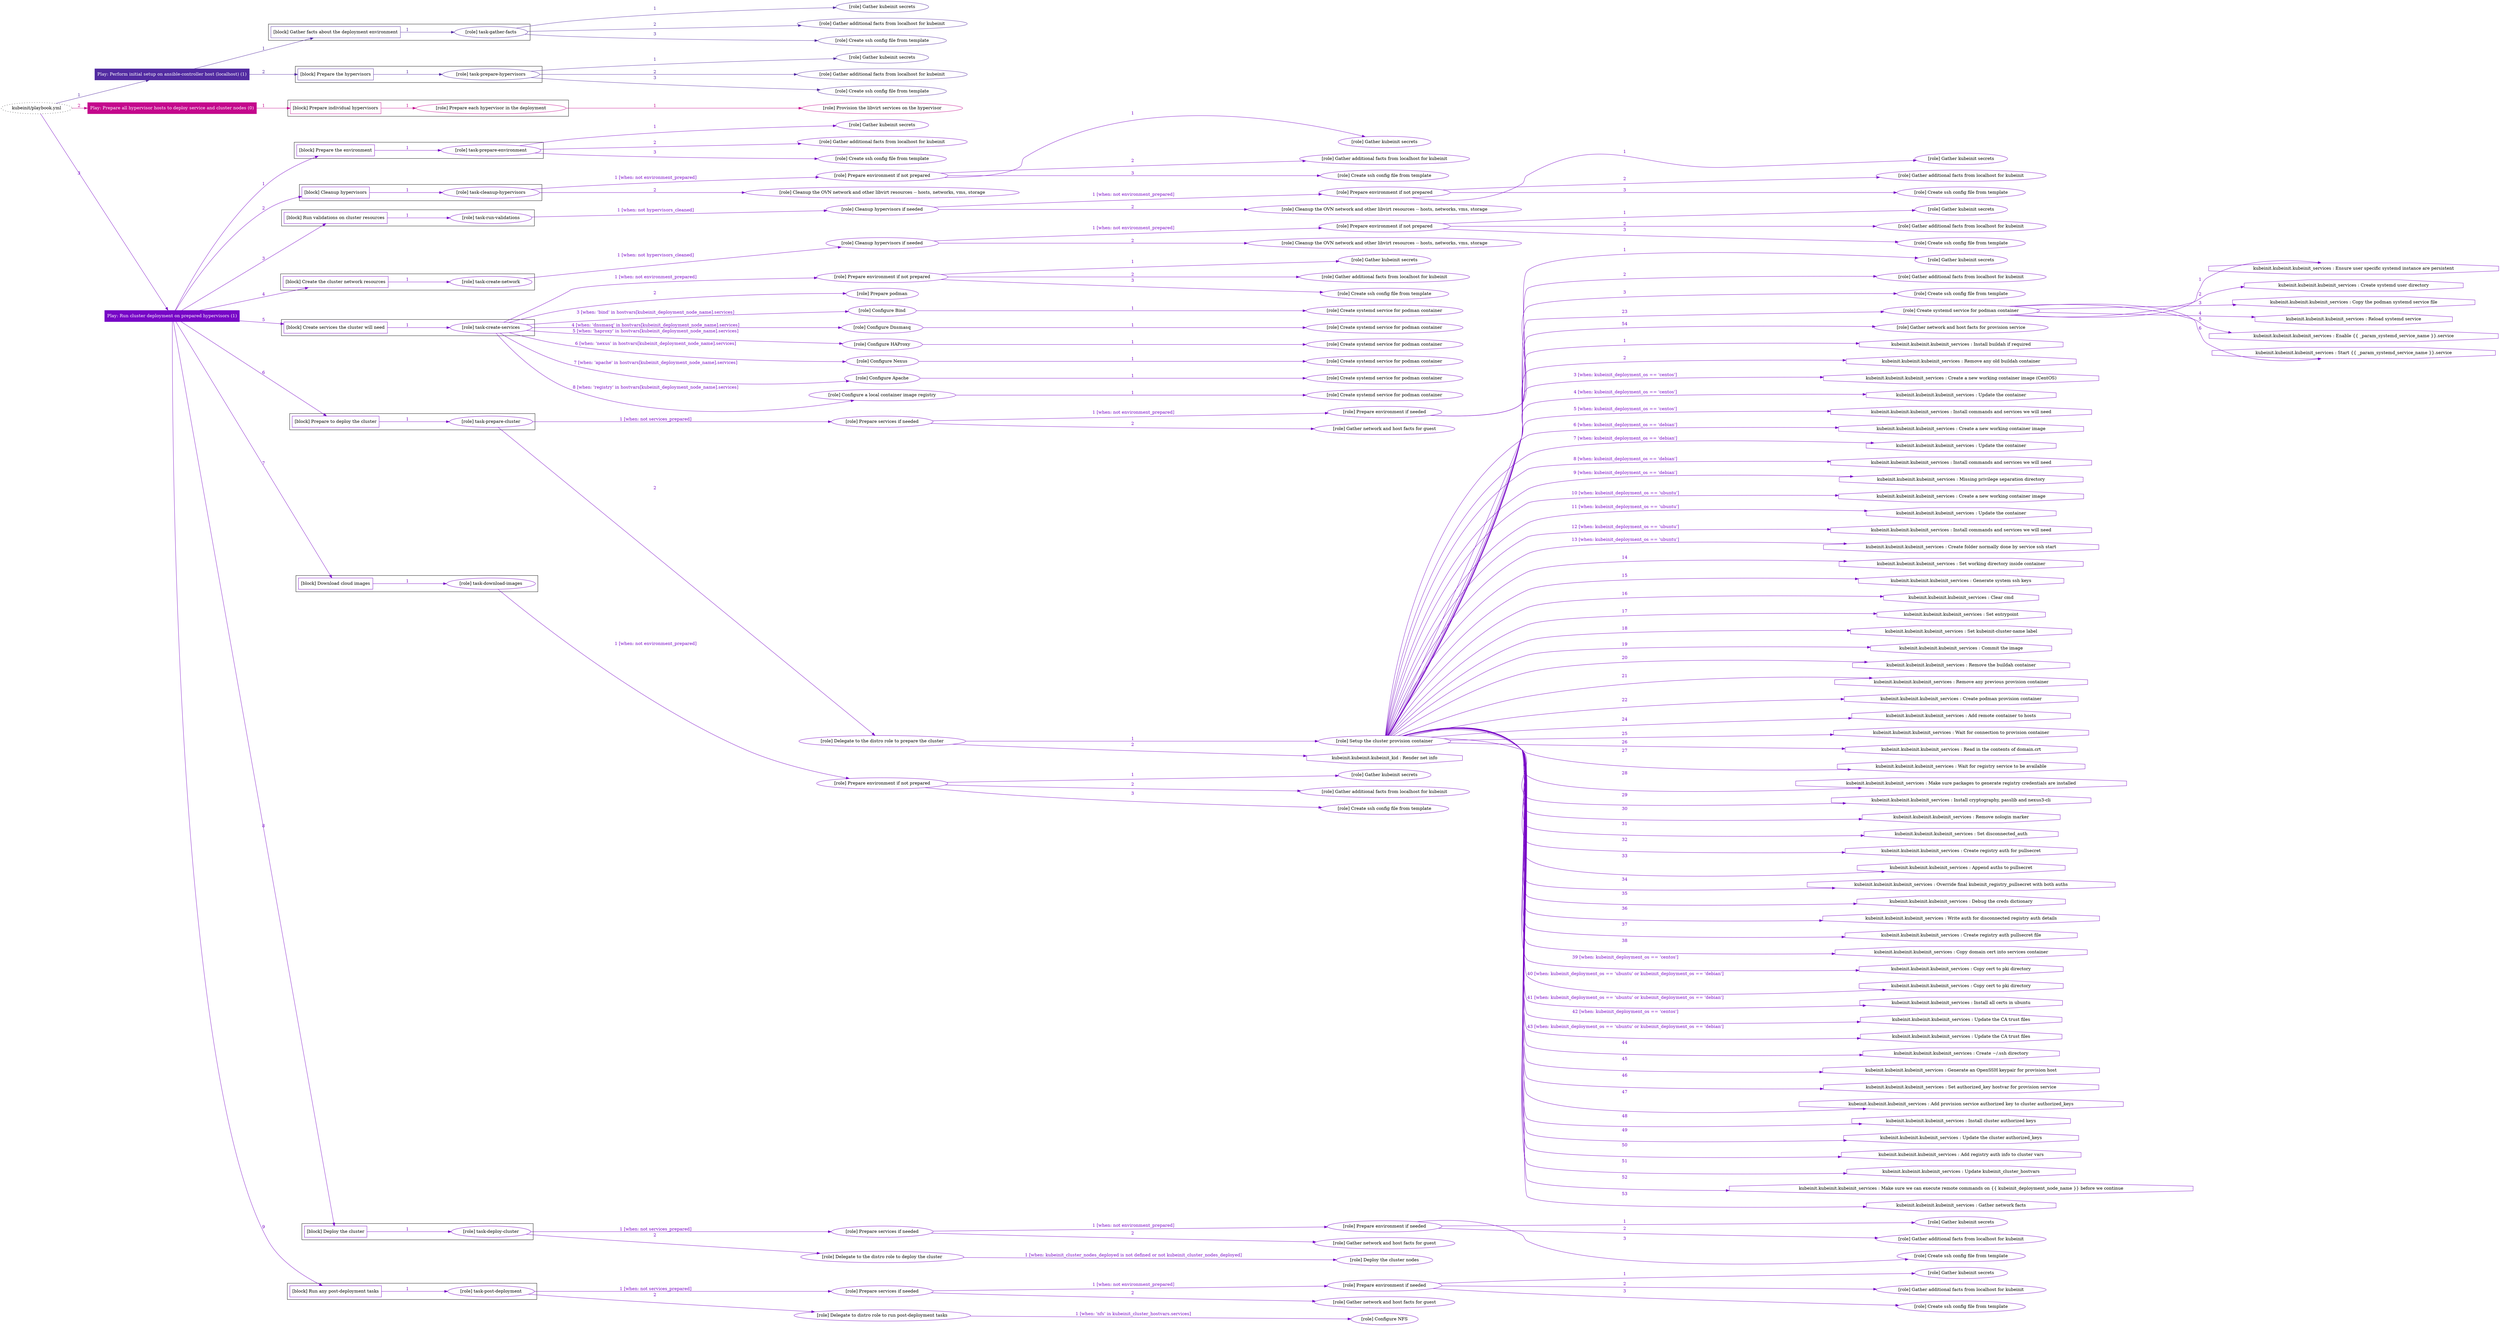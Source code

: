 digraph {
	graph [concentrate=true ordering=in rankdir=LR ratio=fill]
	edge [esep=5 sep=10]
	"kubeinit/playbook.yml" [id=root_node style=dotted]
	play_5311ccca [label="Play: Perform initial setup on ansible-controller host (localhost) (1)" color="#522ba1" fontcolor="#ffffff" id=play_5311ccca shape=box style=filled tooltip=localhost]
	"kubeinit/playbook.yml" -> play_5311ccca [label="1 " color="#522ba1" fontcolor="#522ba1" id=edge_177b7303 labeltooltip="1 " tooltip="1 "]
	subgraph "Gather kubeinit secrets" {
		role_4dcfde50 [label="[role] Gather kubeinit secrets" color="#522ba1" id=role_4dcfde50 tooltip="Gather kubeinit secrets"]
	}
	subgraph "Gather additional facts from localhost for kubeinit" {
		role_8ed2e1a7 [label="[role] Gather additional facts from localhost for kubeinit" color="#522ba1" id=role_8ed2e1a7 tooltip="Gather additional facts from localhost for kubeinit"]
	}
	subgraph "Create ssh config file from template" {
		role_47ce49d1 [label="[role] Create ssh config file from template" color="#522ba1" id=role_47ce49d1 tooltip="Create ssh config file from template"]
	}
	subgraph "task-gather-facts" {
		role_79c43136 [label="[role] task-gather-facts" color="#522ba1" id=role_79c43136 tooltip="task-gather-facts"]
		role_79c43136 -> role_4dcfde50 [label="1 " color="#522ba1" fontcolor="#522ba1" id=edge_d0884568 labeltooltip="1 " tooltip="1 "]
		role_79c43136 -> role_8ed2e1a7 [label="2 " color="#522ba1" fontcolor="#522ba1" id=edge_1d0b693a labeltooltip="2 " tooltip="2 "]
		role_79c43136 -> role_47ce49d1 [label="3 " color="#522ba1" fontcolor="#522ba1" id=edge_8f7ba70a labeltooltip="3 " tooltip="3 "]
	}
	subgraph "Gather kubeinit secrets" {
		role_4fe60df6 [label="[role] Gather kubeinit secrets" color="#522ba1" id=role_4fe60df6 tooltip="Gather kubeinit secrets"]
	}
	subgraph "Gather additional facts from localhost for kubeinit" {
		role_1f4273d7 [label="[role] Gather additional facts from localhost for kubeinit" color="#522ba1" id=role_1f4273d7 tooltip="Gather additional facts from localhost for kubeinit"]
	}
	subgraph "Create ssh config file from template" {
		role_b67e0c49 [label="[role] Create ssh config file from template" color="#522ba1" id=role_b67e0c49 tooltip="Create ssh config file from template"]
	}
	subgraph "task-prepare-hypervisors" {
		role_be8f068b [label="[role] task-prepare-hypervisors" color="#522ba1" id=role_be8f068b tooltip="task-prepare-hypervisors"]
		role_be8f068b -> role_4fe60df6 [label="1 " color="#522ba1" fontcolor="#522ba1" id=edge_5c186c25 labeltooltip="1 " tooltip="1 "]
		role_be8f068b -> role_1f4273d7 [label="2 " color="#522ba1" fontcolor="#522ba1" id=edge_1db7aa34 labeltooltip="2 " tooltip="2 "]
		role_be8f068b -> role_b67e0c49 [label="3 " color="#522ba1" fontcolor="#522ba1" id=edge_46c9b563 labeltooltip="3 " tooltip="3 "]
	}
	subgraph "Play: Perform initial setup on ansible-controller host (localhost) (1)" {
		play_5311ccca -> block_c3568003 [label=1 color="#522ba1" fontcolor="#522ba1" id=edge_f30c83ce labeltooltip=1 tooltip=1]
		subgraph cluster_block_c3568003 {
			block_c3568003 [label="[block] Gather facts about the deployment environment" color="#522ba1" id=block_c3568003 labeltooltip="Gather facts about the deployment environment" shape=box tooltip="Gather facts about the deployment environment"]
			block_c3568003 -> role_79c43136 [label="1 " color="#522ba1" fontcolor="#522ba1" id=edge_b4a575b0 labeltooltip="1 " tooltip="1 "]
		}
		play_5311ccca -> block_eb3c0b98 [label=2 color="#522ba1" fontcolor="#522ba1" id=edge_2149deda labeltooltip=2 tooltip=2]
		subgraph cluster_block_eb3c0b98 {
			block_eb3c0b98 [label="[block] Prepare the hypervisors" color="#522ba1" id=block_eb3c0b98 labeltooltip="Prepare the hypervisors" shape=box tooltip="Prepare the hypervisors"]
			block_eb3c0b98 -> role_be8f068b [label="1 " color="#522ba1" fontcolor="#522ba1" id=edge_0ceab861 labeltooltip="1 " tooltip="1 "]
		}
	}
	play_5bdd971d [label="Play: Prepare all hypervisor hosts to deploy service and cluster nodes (0)" color="#c4088c" fontcolor="#ffffff" id=play_5bdd971d shape=box style=filled tooltip="Play: Prepare all hypervisor hosts to deploy service and cluster nodes (0)"]
	"kubeinit/playbook.yml" -> play_5bdd971d [label="2 " color="#c4088c" fontcolor="#c4088c" id=edge_5ad2e611 labeltooltip="2 " tooltip="2 "]
	subgraph "Provision the libvirt services on the hypervisor" {
		role_ea470608 [label="[role] Provision the libvirt services on the hypervisor" color="#c4088c" id=role_ea470608 tooltip="Provision the libvirt services on the hypervisor"]
	}
	subgraph "Prepare each hypervisor in the deployment" {
		role_9123b766 [label="[role] Prepare each hypervisor in the deployment" color="#c4088c" id=role_9123b766 tooltip="Prepare each hypervisor in the deployment"]
		role_9123b766 -> role_ea470608 [label="1 " color="#c4088c" fontcolor="#c4088c" id=edge_272da826 labeltooltip="1 " tooltip="1 "]
	}
	subgraph "Play: Prepare all hypervisor hosts to deploy service and cluster nodes (0)" {
		play_5bdd971d -> block_0ba8fae9 [label=1 color="#c4088c" fontcolor="#c4088c" id=edge_43fc3971 labeltooltip=1 tooltip=1]
		subgraph cluster_block_0ba8fae9 {
			block_0ba8fae9 [label="[block] Prepare individual hypervisors" color="#c4088c" id=block_0ba8fae9 labeltooltip="Prepare individual hypervisors" shape=box tooltip="Prepare individual hypervisors"]
			block_0ba8fae9 -> role_9123b766 [label="1 " color="#c4088c" fontcolor="#c4088c" id=edge_8e5c1eba labeltooltip="1 " tooltip="1 "]
		}
	}
	play_a3616f09 [label="Play: Run cluster deployment on prepared hypervisors (1)" color="#7706c6" fontcolor="#ffffff" id=play_a3616f09 shape=box style=filled tooltip=localhost]
	"kubeinit/playbook.yml" -> play_a3616f09 [label="3 " color="#7706c6" fontcolor="#7706c6" id=edge_1a9e48e7 labeltooltip="3 " tooltip="3 "]
	subgraph "Gather kubeinit secrets" {
		role_4f63be1d [label="[role] Gather kubeinit secrets" color="#7706c6" id=role_4f63be1d tooltip="Gather kubeinit secrets"]
	}
	subgraph "Gather additional facts from localhost for kubeinit" {
		role_87828823 [label="[role] Gather additional facts from localhost for kubeinit" color="#7706c6" id=role_87828823 tooltip="Gather additional facts from localhost for kubeinit"]
	}
	subgraph "Create ssh config file from template" {
		role_9bdb7c85 [label="[role] Create ssh config file from template" color="#7706c6" id=role_9bdb7c85 tooltip="Create ssh config file from template"]
	}
	subgraph "task-prepare-environment" {
		role_a69f52e1 [label="[role] task-prepare-environment" color="#7706c6" id=role_a69f52e1 tooltip="task-prepare-environment"]
		role_a69f52e1 -> role_4f63be1d [label="1 " color="#7706c6" fontcolor="#7706c6" id=edge_e17bf2ac labeltooltip="1 " tooltip="1 "]
		role_a69f52e1 -> role_87828823 [label="2 " color="#7706c6" fontcolor="#7706c6" id=edge_9f555ba5 labeltooltip="2 " tooltip="2 "]
		role_a69f52e1 -> role_9bdb7c85 [label="3 " color="#7706c6" fontcolor="#7706c6" id=edge_e6b3525d labeltooltip="3 " tooltip="3 "]
	}
	subgraph "Gather kubeinit secrets" {
		role_6bfddcd7 [label="[role] Gather kubeinit secrets" color="#7706c6" id=role_6bfddcd7 tooltip="Gather kubeinit secrets"]
	}
	subgraph "Gather additional facts from localhost for kubeinit" {
		role_2ddca50f [label="[role] Gather additional facts from localhost for kubeinit" color="#7706c6" id=role_2ddca50f tooltip="Gather additional facts from localhost for kubeinit"]
	}
	subgraph "Create ssh config file from template" {
		role_e437621c [label="[role] Create ssh config file from template" color="#7706c6" id=role_e437621c tooltip="Create ssh config file from template"]
	}
	subgraph "Prepare environment if not prepared" {
		role_b2856183 [label="[role] Prepare environment if not prepared" color="#7706c6" id=role_b2856183 tooltip="Prepare environment if not prepared"]
		role_b2856183 -> role_6bfddcd7 [label="1 " color="#7706c6" fontcolor="#7706c6" id=edge_4cd30a30 labeltooltip="1 " tooltip="1 "]
		role_b2856183 -> role_2ddca50f [label="2 " color="#7706c6" fontcolor="#7706c6" id=edge_ec4eb827 labeltooltip="2 " tooltip="2 "]
		role_b2856183 -> role_e437621c [label="3 " color="#7706c6" fontcolor="#7706c6" id=edge_c6345035 labeltooltip="3 " tooltip="3 "]
	}
	subgraph "Cleanup the OVN network and other libvirt resources -- hosts, networks, vms, storage" {
		role_7c2ee5b4 [label="[role] Cleanup the OVN network and other libvirt resources -- hosts, networks, vms, storage" color="#7706c6" id=role_7c2ee5b4 tooltip="Cleanup the OVN network and other libvirt resources -- hosts, networks, vms, storage"]
	}
	subgraph "task-cleanup-hypervisors" {
		role_83b92932 [label="[role] task-cleanup-hypervisors" color="#7706c6" id=role_83b92932 tooltip="task-cleanup-hypervisors"]
		role_83b92932 -> role_b2856183 [label="1 [when: not environment_prepared]" color="#7706c6" fontcolor="#7706c6" id=edge_a98c1fa8 labeltooltip="1 [when: not environment_prepared]" tooltip="1 [when: not environment_prepared]"]
		role_83b92932 -> role_7c2ee5b4 [label="2 " color="#7706c6" fontcolor="#7706c6" id=edge_1352bc95 labeltooltip="2 " tooltip="2 "]
	}
	subgraph "Gather kubeinit secrets" {
		role_dc86b744 [label="[role] Gather kubeinit secrets" color="#7706c6" id=role_dc86b744 tooltip="Gather kubeinit secrets"]
	}
	subgraph "Gather additional facts from localhost for kubeinit" {
		role_3c7ba4ae [label="[role] Gather additional facts from localhost for kubeinit" color="#7706c6" id=role_3c7ba4ae tooltip="Gather additional facts from localhost for kubeinit"]
	}
	subgraph "Create ssh config file from template" {
		role_6c20338e [label="[role] Create ssh config file from template" color="#7706c6" id=role_6c20338e tooltip="Create ssh config file from template"]
	}
	subgraph "Prepare environment if not prepared" {
		role_e0608130 [label="[role] Prepare environment if not prepared" color="#7706c6" id=role_e0608130 tooltip="Prepare environment if not prepared"]
		role_e0608130 -> role_dc86b744 [label="1 " color="#7706c6" fontcolor="#7706c6" id=edge_08c75848 labeltooltip="1 " tooltip="1 "]
		role_e0608130 -> role_3c7ba4ae [label="2 " color="#7706c6" fontcolor="#7706c6" id=edge_9a33e2a1 labeltooltip="2 " tooltip="2 "]
		role_e0608130 -> role_6c20338e [label="3 " color="#7706c6" fontcolor="#7706c6" id=edge_bc9bdf25 labeltooltip="3 " tooltip="3 "]
	}
	subgraph "Cleanup the OVN network and other libvirt resources -- hosts, networks, vms, storage" {
		role_c03aa376 [label="[role] Cleanup the OVN network and other libvirt resources -- hosts, networks, vms, storage" color="#7706c6" id=role_c03aa376 tooltip="Cleanup the OVN network and other libvirt resources -- hosts, networks, vms, storage"]
	}
	subgraph "Cleanup hypervisors if needed" {
		role_6735c1eb [label="[role] Cleanup hypervisors if needed" color="#7706c6" id=role_6735c1eb tooltip="Cleanup hypervisors if needed"]
		role_6735c1eb -> role_e0608130 [label="1 [when: not environment_prepared]" color="#7706c6" fontcolor="#7706c6" id=edge_2b784201 labeltooltip="1 [when: not environment_prepared]" tooltip="1 [when: not environment_prepared]"]
		role_6735c1eb -> role_c03aa376 [label="2 " color="#7706c6" fontcolor="#7706c6" id=edge_834723e9 labeltooltip="2 " tooltip="2 "]
	}
	subgraph "task-run-validations" {
		role_10c554fd [label="[role] task-run-validations" color="#7706c6" id=role_10c554fd tooltip="task-run-validations"]
		role_10c554fd -> role_6735c1eb [label="1 [when: not hypervisors_cleaned]" color="#7706c6" fontcolor="#7706c6" id=edge_18475b09 labeltooltip="1 [when: not hypervisors_cleaned]" tooltip="1 [when: not hypervisors_cleaned]"]
	}
	subgraph "Gather kubeinit secrets" {
		role_338d5e3a [label="[role] Gather kubeinit secrets" color="#7706c6" id=role_338d5e3a tooltip="Gather kubeinit secrets"]
	}
	subgraph "Gather additional facts from localhost for kubeinit" {
		role_316bb326 [label="[role] Gather additional facts from localhost for kubeinit" color="#7706c6" id=role_316bb326 tooltip="Gather additional facts from localhost for kubeinit"]
	}
	subgraph "Create ssh config file from template" {
		role_fdb41d17 [label="[role] Create ssh config file from template" color="#7706c6" id=role_fdb41d17 tooltip="Create ssh config file from template"]
	}
	subgraph "Prepare environment if not prepared" {
		role_da8b6974 [label="[role] Prepare environment if not prepared" color="#7706c6" id=role_da8b6974 tooltip="Prepare environment if not prepared"]
		role_da8b6974 -> role_338d5e3a [label="1 " color="#7706c6" fontcolor="#7706c6" id=edge_c6630f44 labeltooltip="1 " tooltip="1 "]
		role_da8b6974 -> role_316bb326 [label="2 " color="#7706c6" fontcolor="#7706c6" id=edge_7cab0a1f labeltooltip="2 " tooltip="2 "]
		role_da8b6974 -> role_fdb41d17 [label="3 " color="#7706c6" fontcolor="#7706c6" id=edge_6b490755 labeltooltip="3 " tooltip="3 "]
	}
	subgraph "Cleanup the OVN network and other libvirt resources -- hosts, networks, vms, storage" {
		role_c3bf52be [label="[role] Cleanup the OVN network and other libvirt resources -- hosts, networks, vms, storage" color="#7706c6" id=role_c3bf52be tooltip="Cleanup the OVN network and other libvirt resources -- hosts, networks, vms, storage"]
	}
	subgraph "Cleanup hypervisors if needed" {
		role_6cef573b [label="[role] Cleanup hypervisors if needed" color="#7706c6" id=role_6cef573b tooltip="Cleanup hypervisors if needed"]
		role_6cef573b -> role_da8b6974 [label="1 [when: not environment_prepared]" color="#7706c6" fontcolor="#7706c6" id=edge_8f75418c labeltooltip="1 [when: not environment_prepared]" tooltip="1 [when: not environment_prepared]"]
		role_6cef573b -> role_c3bf52be [label="2 " color="#7706c6" fontcolor="#7706c6" id=edge_970bf2ca labeltooltip="2 " tooltip="2 "]
	}
	subgraph "task-create-network" {
		role_35f3a221 [label="[role] task-create-network" color="#7706c6" id=role_35f3a221 tooltip="task-create-network"]
		role_35f3a221 -> role_6cef573b [label="1 [when: not hypervisors_cleaned]" color="#7706c6" fontcolor="#7706c6" id=edge_cda91e2f labeltooltip="1 [when: not hypervisors_cleaned]" tooltip="1 [when: not hypervisors_cleaned]"]
	}
	subgraph "Gather kubeinit secrets" {
		role_a08be7fd [label="[role] Gather kubeinit secrets" color="#7706c6" id=role_a08be7fd tooltip="Gather kubeinit secrets"]
	}
	subgraph "Gather additional facts from localhost for kubeinit" {
		role_e79617cb [label="[role] Gather additional facts from localhost for kubeinit" color="#7706c6" id=role_e79617cb tooltip="Gather additional facts from localhost for kubeinit"]
	}
	subgraph "Create ssh config file from template" {
		role_646a093e [label="[role] Create ssh config file from template" color="#7706c6" id=role_646a093e tooltip="Create ssh config file from template"]
	}
	subgraph "Prepare environment if not prepared" {
		role_1d3fd6d9 [label="[role] Prepare environment if not prepared" color="#7706c6" id=role_1d3fd6d9 tooltip="Prepare environment if not prepared"]
		role_1d3fd6d9 -> role_a08be7fd [label="1 " color="#7706c6" fontcolor="#7706c6" id=edge_e999167d labeltooltip="1 " tooltip="1 "]
		role_1d3fd6d9 -> role_e79617cb [label="2 " color="#7706c6" fontcolor="#7706c6" id=edge_68a1aedf labeltooltip="2 " tooltip="2 "]
		role_1d3fd6d9 -> role_646a093e [label="3 " color="#7706c6" fontcolor="#7706c6" id=edge_c76931e7 labeltooltip="3 " tooltip="3 "]
	}
	subgraph "Prepare podman" {
		role_61cc93b2 [label="[role] Prepare podman" color="#7706c6" id=role_61cc93b2 tooltip="Prepare podman"]
	}
	subgraph "Create systemd service for podman container" {
		role_3cc2c42d [label="[role] Create systemd service for podman container" color="#7706c6" id=role_3cc2c42d tooltip="Create systemd service for podman container"]
	}
	subgraph "Configure Bind" {
		role_509565ac [label="[role] Configure Bind" color="#7706c6" id=role_509565ac tooltip="Configure Bind"]
		role_509565ac -> role_3cc2c42d [label="1 " color="#7706c6" fontcolor="#7706c6" id=edge_a76b7184 labeltooltip="1 " tooltip="1 "]
	}
	subgraph "Create systemd service for podman container" {
		role_1b8bf5d9 [label="[role] Create systemd service for podman container" color="#7706c6" id=role_1b8bf5d9 tooltip="Create systemd service for podman container"]
	}
	subgraph "Configure Dnsmasq" {
		role_268ca68d [label="[role] Configure Dnsmasq" color="#7706c6" id=role_268ca68d tooltip="Configure Dnsmasq"]
		role_268ca68d -> role_1b8bf5d9 [label="1 " color="#7706c6" fontcolor="#7706c6" id=edge_7b029f1c labeltooltip="1 " tooltip="1 "]
	}
	subgraph "Create systemd service for podman container" {
		role_ae718af1 [label="[role] Create systemd service for podman container" color="#7706c6" id=role_ae718af1 tooltip="Create systemd service for podman container"]
	}
	subgraph "Configure HAProxy" {
		role_b28482b2 [label="[role] Configure HAProxy" color="#7706c6" id=role_b28482b2 tooltip="Configure HAProxy"]
		role_b28482b2 -> role_ae718af1 [label="1 " color="#7706c6" fontcolor="#7706c6" id=edge_cbc9ad1a labeltooltip="1 " tooltip="1 "]
	}
	subgraph "Create systemd service for podman container" {
		role_4a595483 [label="[role] Create systemd service for podman container" color="#7706c6" id=role_4a595483 tooltip="Create systemd service for podman container"]
	}
	subgraph "Configure Nexus" {
		role_94fac866 [label="[role] Configure Nexus" color="#7706c6" id=role_94fac866 tooltip="Configure Nexus"]
		role_94fac866 -> role_4a595483 [label="1 " color="#7706c6" fontcolor="#7706c6" id=edge_895ecfc0 labeltooltip="1 " tooltip="1 "]
	}
	subgraph "Create systemd service for podman container" {
		role_79cdc3a2 [label="[role] Create systemd service for podman container" color="#7706c6" id=role_79cdc3a2 tooltip="Create systemd service for podman container"]
	}
	subgraph "Configure Apache" {
		role_68e5d75a [label="[role] Configure Apache" color="#7706c6" id=role_68e5d75a tooltip="Configure Apache"]
		role_68e5d75a -> role_79cdc3a2 [label="1 " color="#7706c6" fontcolor="#7706c6" id=edge_997a9ee0 labeltooltip="1 " tooltip="1 "]
	}
	subgraph "Create systemd service for podman container" {
		role_aa3c94d6 [label="[role] Create systemd service for podman container" color="#7706c6" id=role_aa3c94d6 tooltip="Create systemd service for podman container"]
	}
	subgraph "Configure a local container image registry" {
		role_312d9b4a [label="[role] Configure a local container image registry" color="#7706c6" id=role_312d9b4a tooltip="Configure a local container image registry"]
		role_312d9b4a -> role_aa3c94d6 [label="1 " color="#7706c6" fontcolor="#7706c6" id=edge_a6c507a6 labeltooltip="1 " tooltip="1 "]
	}
	subgraph "task-create-services" {
		role_d593ffac [label="[role] task-create-services" color="#7706c6" id=role_d593ffac tooltip="task-create-services"]
		role_d593ffac -> role_1d3fd6d9 [label="1 [when: not environment_prepared]" color="#7706c6" fontcolor="#7706c6" id=edge_0b249aac labeltooltip="1 [when: not environment_prepared]" tooltip="1 [when: not environment_prepared]"]
		role_d593ffac -> role_61cc93b2 [label="2 " color="#7706c6" fontcolor="#7706c6" id=edge_e932bc3d labeltooltip="2 " tooltip="2 "]
		role_d593ffac -> role_509565ac [label="3 [when: 'bind' in hostvars[kubeinit_deployment_node_name].services]" color="#7706c6" fontcolor="#7706c6" id=edge_85ce7c82 labeltooltip="3 [when: 'bind' in hostvars[kubeinit_deployment_node_name].services]" tooltip="3 [when: 'bind' in hostvars[kubeinit_deployment_node_name].services]"]
		role_d593ffac -> role_268ca68d [label="4 [when: 'dnsmasq' in hostvars[kubeinit_deployment_node_name].services]" color="#7706c6" fontcolor="#7706c6" id=edge_2fd0d268 labeltooltip="4 [when: 'dnsmasq' in hostvars[kubeinit_deployment_node_name].services]" tooltip="4 [when: 'dnsmasq' in hostvars[kubeinit_deployment_node_name].services]"]
		role_d593ffac -> role_b28482b2 [label="5 [when: 'haproxy' in hostvars[kubeinit_deployment_node_name].services]" color="#7706c6" fontcolor="#7706c6" id=edge_f607158e labeltooltip="5 [when: 'haproxy' in hostvars[kubeinit_deployment_node_name].services]" tooltip="5 [when: 'haproxy' in hostvars[kubeinit_deployment_node_name].services]"]
		role_d593ffac -> role_94fac866 [label="6 [when: 'nexus' in hostvars[kubeinit_deployment_node_name].services]" color="#7706c6" fontcolor="#7706c6" id=edge_c54d7e87 labeltooltip="6 [when: 'nexus' in hostvars[kubeinit_deployment_node_name].services]" tooltip="6 [when: 'nexus' in hostvars[kubeinit_deployment_node_name].services]"]
		role_d593ffac -> role_68e5d75a [label="7 [when: 'apache' in hostvars[kubeinit_deployment_node_name].services]" color="#7706c6" fontcolor="#7706c6" id=edge_271c289a labeltooltip="7 [when: 'apache' in hostvars[kubeinit_deployment_node_name].services]" tooltip="7 [when: 'apache' in hostvars[kubeinit_deployment_node_name].services]"]
		role_d593ffac -> role_312d9b4a [label="8 [when: 'registry' in hostvars[kubeinit_deployment_node_name].services]" color="#7706c6" fontcolor="#7706c6" id=edge_5f2abc56 labeltooltip="8 [when: 'registry' in hostvars[kubeinit_deployment_node_name].services]" tooltip="8 [when: 'registry' in hostvars[kubeinit_deployment_node_name].services]"]
	}
	subgraph "Gather kubeinit secrets" {
		role_4757ea1f [label="[role] Gather kubeinit secrets" color="#7706c6" id=role_4757ea1f tooltip="Gather kubeinit secrets"]
	}
	subgraph "Gather additional facts from localhost for kubeinit" {
		role_78445c1e [label="[role] Gather additional facts from localhost for kubeinit" color="#7706c6" id=role_78445c1e tooltip="Gather additional facts from localhost for kubeinit"]
	}
	subgraph "Create ssh config file from template" {
		role_9b935aaf [label="[role] Create ssh config file from template" color="#7706c6" id=role_9b935aaf tooltip="Create ssh config file from template"]
	}
	subgraph "Prepare environment if needed" {
		role_cc59c211 [label="[role] Prepare environment if needed" color="#7706c6" id=role_cc59c211 tooltip="Prepare environment if needed"]
		role_cc59c211 -> role_4757ea1f [label="1 " color="#7706c6" fontcolor="#7706c6" id=edge_1b35228b labeltooltip="1 " tooltip="1 "]
		role_cc59c211 -> role_78445c1e [label="2 " color="#7706c6" fontcolor="#7706c6" id=edge_f387a53e labeltooltip="2 " tooltip="2 "]
		role_cc59c211 -> role_9b935aaf [label="3 " color="#7706c6" fontcolor="#7706c6" id=edge_b6fa334c labeltooltip="3 " tooltip="3 "]
	}
	subgraph "Gather network and host facts for guest" {
		role_1c51734d [label="[role] Gather network and host facts for guest" color="#7706c6" id=role_1c51734d tooltip="Gather network and host facts for guest"]
	}
	subgraph "Prepare services if needed" {
		role_16351914 [label="[role] Prepare services if needed" color="#7706c6" id=role_16351914 tooltip="Prepare services if needed"]
		role_16351914 -> role_cc59c211 [label="1 [when: not environment_prepared]" color="#7706c6" fontcolor="#7706c6" id=edge_01d9ecce labeltooltip="1 [when: not environment_prepared]" tooltip="1 [when: not environment_prepared]"]
		role_16351914 -> role_1c51734d [label="2 " color="#7706c6" fontcolor="#7706c6" id=edge_0c8f24a9 labeltooltip="2 " tooltip="2 "]
	}
	subgraph "Create systemd service for podman container" {
		role_1fe31f9a [label="[role] Create systemd service for podman container" color="#7706c6" id=role_1fe31f9a tooltip="Create systemd service for podman container"]
		task_d6caa12e [label="kubeinit.kubeinit.kubeinit_services : Ensure user specific systemd instance are persistent" color="#7706c6" id=task_d6caa12e shape=octagon tooltip="kubeinit.kubeinit.kubeinit_services : Ensure user specific systemd instance are persistent"]
		role_1fe31f9a -> task_d6caa12e [label="1 " color="#7706c6" fontcolor="#7706c6" id=edge_a6a55b7b labeltooltip="1 " tooltip="1 "]
		task_8725f7ee [label="kubeinit.kubeinit.kubeinit_services : Create systemd user directory" color="#7706c6" id=task_8725f7ee shape=octagon tooltip="kubeinit.kubeinit.kubeinit_services : Create systemd user directory"]
		role_1fe31f9a -> task_8725f7ee [label="2 " color="#7706c6" fontcolor="#7706c6" id=edge_837cd6a0 labeltooltip="2 " tooltip="2 "]
		task_3b1233a3 [label="kubeinit.kubeinit.kubeinit_services : Copy the podman systemd service file" color="#7706c6" id=task_3b1233a3 shape=octagon tooltip="kubeinit.kubeinit.kubeinit_services : Copy the podman systemd service file"]
		role_1fe31f9a -> task_3b1233a3 [label="3 " color="#7706c6" fontcolor="#7706c6" id=edge_dffc3789 labeltooltip="3 " tooltip="3 "]
		task_fc057e20 [label="kubeinit.kubeinit.kubeinit_services : Reload systemd service" color="#7706c6" id=task_fc057e20 shape=octagon tooltip="kubeinit.kubeinit.kubeinit_services : Reload systemd service"]
		role_1fe31f9a -> task_fc057e20 [label="4 " color="#7706c6" fontcolor="#7706c6" id=edge_cd96bc54 labeltooltip="4 " tooltip="4 "]
		task_983fcac6 [label="kubeinit.kubeinit.kubeinit_services : Enable {{ _param_systemd_service_name }}.service" color="#7706c6" id=task_983fcac6 shape=octagon tooltip="kubeinit.kubeinit.kubeinit_services : Enable {{ _param_systemd_service_name }}.service"]
		role_1fe31f9a -> task_983fcac6 [label="5 " color="#7706c6" fontcolor="#7706c6" id=edge_519748df labeltooltip="5 " tooltip="5 "]
		task_82680f2e [label="kubeinit.kubeinit.kubeinit_services : Start {{ _param_systemd_service_name }}.service" color="#7706c6" id=task_82680f2e shape=octagon tooltip="kubeinit.kubeinit.kubeinit_services : Start {{ _param_systemd_service_name }}.service"]
		role_1fe31f9a -> task_82680f2e [label="6 " color="#7706c6" fontcolor="#7706c6" id=edge_1b5c77c1 labeltooltip="6 " tooltip="6 "]
	}
	subgraph "Gather network and host facts for provision service" {
		role_48dade49 [label="[role] Gather network and host facts for provision service" color="#7706c6" id=role_48dade49 tooltip="Gather network and host facts for provision service"]
	}
	subgraph "Setup the cluster provision container" {
		role_0c00ce91 [label="[role] Setup the cluster provision container" color="#7706c6" id=role_0c00ce91 tooltip="Setup the cluster provision container"]
		task_73c0db8c [label="kubeinit.kubeinit.kubeinit_services : Install buildah if required" color="#7706c6" id=task_73c0db8c shape=octagon tooltip="kubeinit.kubeinit.kubeinit_services : Install buildah if required"]
		role_0c00ce91 -> task_73c0db8c [label="1 " color="#7706c6" fontcolor="#7706c6" id=edge_2163c147 labeltooltip="1 " tooltip="1 "]
		task_dc4ea95b [label="kubeinit.kubeinit.kubeinit_services : Remove any old buildah container" color="#7706c6" id=task_dc4ea95b shape=octagon tooltip="kubeinit.kubeinit.kubeinit_services : Remove any old buildah container"]
		role_0c00ce91 -> task_dc4ea95b [label="2 " color="#7706c6" fontcolor="#7706c6" id=edge_2d7c64cb labeltooltip="2 " tooltip="2 "]
		task_73fcde0f [label="kubeinit.kubeinit.kubeinit_services : Create a new working container image (CentOS)" color="#7706c6" id=task_73fcde0f shape=octagon tooltip="kubeinit.kubeinit.kubeinit_services : Create a new working container image (CentOS)"]
		role_0c00ce91 -> task_73fcde0f [label="3 [when: kubeinit_deployment_os == 'centos']" color="#7706c6" fontcolor="#7706c6" id=edge_1dab1c36 labeltooltip="3 [when: kubeinit_deployment_os == 'centos']" tooltip="3 [when: kubeinit_deployment_os == 'centos']"]
		task_74d3330c [label="kubeinit.kubeinit.kubeinit_services : Update the container" color="#7706c6" id=task_74d3330c shape=octagon tooltip="kubeinit.kubeinit.kubeinit_services : Update the container"]
		role_0c00ce91 -> task_74d3330c [label="4 [when: kubeinit_deployment_os == 'centos']" color="#7706c6" fontcolor="#7706c6" id=edge_2d727e8a labeltooltip="4 [when: kubeinit_deployment_os == 'centos']" tooltip="4 [when: kubeinit_deployment_os == 'centos']"]
		task_b58dc6f2 [label="kubeinit.kubeinit.kubeinit_services : Install commands and services we will need" color="#7706c6" id=task_b58dc6f2 shape=octagon tooltip="kubeinit.kubeinit.kubeinit_services : Install commands and services we will need"]
		role_0c00ce91 -> task_b58dc6f2 [label="5 [when: kubeinit_deployment_os == 'centos']" color="#7706c6" fontcolor="#7706c6" id=edge_549b90fc labeltooltip="5 [when: kubeinit_deployment_os == 'centos']" tooltip="5 [when: kubeinit_deployment_os == 'centos']"]
		task_7d08d1e5 [label="kubeinit.kubeinit.kubeinit_services : Create a new working container image" color="#7706c6" id=task_7d08d1e5 shape=octagon tooltip="kubeinit.kubeinit.kubeinit_services : Create a new working container image"]
		role_0c00ce91 -> task_7d08d1e5 [label="6 [when: kubeinit_deployment_os == 'debian']" color="#7706c6" fontcolor="#7706c6" id=edge_f880f79a labeltooltip="6 [when: kubeinit_deployment_os == 'debian']" tooltip="6 [when: kubeinit_deployment_os == 'debian']"]
		task_43bb4bdb [label="kubeinit.kubeinit.kubeinit_services : Update the container" color="#7706c6" id=task_43bb4bdb shape=octagon tooltip="kubeinit.kubeinit.kubeinit_services : Update the container"]
		role_0c00ce91 -> task_43bb4bdb [label="7 [when: kubeinit_deployment_os == 'debian']" color="#7706c6" fontcolor="#7706c6" id=edge_951193c9 labeltooltip="7 [when: kubeinit_deployment_os == 'debian']" tooltip="7 [when: kubeinit_deployment_os == 'debian']"]
		task_432211b1 [label="kubeinit.kubeinit.kubeinit_services : Install commands and services we will need" color="#7706c6" id=task_432211b1 shape=octagon tooltip="kubeinit.kubeinit.kubeinit_services : Install commands and services we will need"]
		role_0c00ce91 -> task_432211b1 [label="8 [when: kubeinit_deployment_os == 'debian']" color="#7706c6" fontcolor="#7706c6" id=edge_da1282ea labeltooltip="8 [when: kubeinit_deployment_os == 'debian']" tooltip="8 [when: kubeinit_deployment_os == 'debian']"]
		task_2cad4e92 [label="kubeinit.kubeinit.kubeinit_services : Missing privilege separation directory" color="#7706c6" id=task_2cad4e92 shape=octagon tooltip="kubeinit.kubeinit.kubeinit_services : Missing privilege separation directory"]
		role_0c00ce91 -> task_2cad4e92 [label="9 [when: kubeinit_deployment_os == 'debian']" color="#7706c6" fontcolor="#7706c6" id=edge_ab24aaea labeltooltip="9 [when: kubeinit_deployment_os == 'debian']" tooltip="9 [when: kubeinit_deployment_os == 'debian']"]
		task_560ebe62 [label="kubeinit.kubeinit.kubeinit_services : Create a new working container image" color="#7706c6" id=task_560ebe62 shape=octagon tooltip="kubeinit.kubeinit.kubeinit_services : Create a new working container image"]
		role_0c00ce91 -> task_560ebe62 [label="10 [when: kubeinit_deployment_os == 'ubuntu']" color="#7706c6" fontcolor="#7706c6" id=edge_5fe9b982 labeltooltip="10 [when: kubeinit_deployment_os == 'ubuntu']" tooltip="10 [when: kubeinit_deployment_os == 'ubuntu']"]
		task_75b93c27 [label="kubeinit.kubeinit.kubeinit_services : Update the container" color="#7706c6" id=task_75b93c27 shape=octagon tooltip="kubeinit.kubeinit.kubeinit_services : Update the container"]
		role_0c00ce91 -> task_75b93c27 [label="11 [when: kubeinit_deployment_os == 'ubuntu']" color="#7706c6" fontcolor="#7706c6" id=edge_acf8bfc9 labeltooltip="11 [when: kubeinit_deployment_os == 'ubuntu']" tooltip="11 [when: kubeinit_deployment_os == 'ubuntu']"]
		task_5279919d [label="kubeinit.kubeinit.kubeinit_services : Install commands and services we will need" color="#7706c6" id=task_5279919d shape=octagon tooltip="kubeinit.kubeinit.kubeinit_services : Install commands and services we will need"]
		role_0c00ce91 -> task_5279919d [label="12 [when: kubeinit_deployment_os == 'ubuntu']" color="#7706c6" fontcolor="#7706c6" id=edge_c732fafd labeltooltip="12 [when: kubeinit_deployment_os == 'ubuntu']" tooltip="12 [when: kubeinit_deployment_os == 'ubuntu']"]
		task_a7c4d6fb [label="kubeinit.kubeinit.kubeinit_services : Create folder normally done by service ssh start" color="#7706c6" id=task_a7c4d6fb shape=octagon tooltip="kubeinit.kubeinit.kubeinit_services : Create folder normally done by service ssh start"]
		role_0c00ce91 -> task_a7c4d6fb [label="13 [when: kubeinit_deployment_os == 'ubuntu']" color="#7706c6" fontcolor="#7706c6" id=edge_37ad8008 labeltooltip="13 [when: kubeinit_deployment_os == 'ubuntu']" tooltip="13 [when: kubeinit_deployment_os == 'ubuntu']"]
		task_d9b4145a [label="kubeinit.kubeinit.kubeinit_services : Set working directory inside container" color="#7706c6" id=task_d9b4145a shape=octagon tooltip="kubeinit.kubeinit.kubeinit_services : Set working directory inside container"]
		role_0c00ce91 -> task_d9b4145a [label="14 " color="#7706c6" fontcolor="#7706c6" id=edge_d2358a68 labeltooltip="14 " tooltip="14 "]
		task_0136ff4c [label="kubeinit.kubeinit.kubeinit_services : Generate system ssh keys" color="#7706c6" id=task_0136ff4c shape=octagon tooltip="kubeinit.kubeinit.kubeinit_services : Generate system ssh keys"]
		role_0c00ce91 -> task_0136ff4c [label="15 " color="#7706c6" fontcolor="#7706c6" id=edge_b9632a1d labeltooltip="15 " tooltip="15 "]
		task_61834c44 [label="kubeinit.kubeinit.kubeinit_services : Clear cmd" color="#7706c6" id=task_61834c44 shape=octagon tooltip="kubeinit.kubeinit.kubeinit_services : Clear cmd"]
		role_0c00ce91 -> task_61834c44 [label="16 " color="#7706c6" fontcolor="#7706c6" id=edge_4db8c2b1 labeltooltip="16 " tooltip="16 "]
		task_0b35e71b [label="kubeinit.kubeinit.kubeinit_services : Set entrypoint" color="#7706c6" id=task_0b35e71b shape=octagon tooltip="kubeinit.kubeinit.kubeinit_services : Set entrypoint"]
		role_0c00ce91 -> task_0b35e71b [label="17 " color="#7706c6" fontcolor="#7706c6" id=edge_ce9849ce labeltooltip="17 " tooltip="17 "]
		task_8e217859 [label="kubeinit.kubeinit.kubeinit_services : Set kubeinit-cluster-name label" color="#7706c6" id=task_8e217859 shape=octagon tooltip="kubeinit.kubeinit.kubeinit_services : Set kubeinit-cluster-name label"]
		role_0c00ce91 -> task_8e217859 [label="18 " color="#7706c6" fontcolor="#7706c6" id=edge_7dbf236a labeltooltip="18 " tooltip="18 "]
		task_c26fee90 [label="kubeinit.kubeinit.kubeinit_services : Commit the image" color="#7706c6" id=task_c26fee90 shape=octagon tooltip="kubeinit.kubeinit.kubeinit_services : Commit the image"]
		role_0c00ce91 -> task_c26fee90 [label="19 " color="#7706c6" fontcolor="#7706c6" id=edge_591c5a1f labeltooltip="19 " tooltip="19 "]
		task_48c5aed0 [label="kubeinit.kubeinit.kubeinit_services : Remove the buildah container" color="#7706c6" id=task_48c5aed0 shape=octagon tooltip="kubeinit.kubeinit.kubeinit_services : Remove the buildah container"]
		role_0c00ce91 -> task_48c5aed0 [label="20 " color="#7706c6" fontcolor="#7706c6" id=edge_4dd9bd84 labeltooltip="20 " tooltip="20 "]
		task_84f36d82 [label="kubeinit.kubeinit.kubeinit_services : Remove any previous provision container" color="#7706c6" id=task_84f36d82 shape=octagon tooltip="kubeinit.kubeinit.kubeinit_services : Remove any previous provision container"]
		role_0c00ce91 -> task_84f36d82 [label="21 " color="#7706c6" fontcolor="#7706c6" id=edge_e8a040b3 labeltooltip="21 " tooltip="21 "]
		task_65342285 [label="kubeinit.kubeinit.kubeinit_services : Create podman provision container" color="#7706c6" id=task_65342285 shape=octagon tooltip="kubeinit.kubeinit.kubeinit_services : Create podman provision container"]
		role_0c00ce91 -> task_65342285 [label="22 " color="#7706c6" fontcolor="#7706c6" id=edge_0009292e labeltooltip="22 " tooltip="22 "]
		role_0c00ce91 -> role_1fe31f9a [label="23 " color="#7706c6" fontcolor="#7706c6" id=edge_ce1b9593 labeltooltip="23 " tooltip="23 "]
		task_83d1b7db [label="kubeinit.kubeinit.kubeinit_services : Add remote container to hosts" color="#7706c6" id=task_83d1b7db shape=octagon tooltip="kubeinit.kubeinit.kubeinit_services : Add remote container to hosts"]
		role_0c00ce91 -> task_83d1b7db [label="24 " color="#7706c6" fontcolor="#7706c6" id=edge_ecb01dd2 labeltooltip="24 " tooltip="24 "]
		task_f3b8c840 [label="kubeinit.kubeinit.kubeinit_services : Wait for connection to provision container" color="#7706c6" id=task_f3b8c840 shape=octagon tooltip="kubeinit.kubeinit.kubeinit_services : Wait for connection to provision container"]
		role_0c00ce91 -> task_f3b8c840 [label="25 " color="#7706c6" fontcolor="#7706c6" id=edge_1ebe5030 labeltooltip="25 " tooltip="25 "]
		task_f15eed75 [label="kubeinit.kubeinit.kubeinit_services : Read in the contents of domain.crt" color="#7706c6" id=task_f15eed75 shape=octagon tooltip="kubeinit.kubeinit.kubeinit_services : Read in the contents of domain.crt"]
		role_0c00ce91 -> task_f15eed75 [label="26 " color="#7706c6" fontcolor="#7706c6" id=edge_bd277794 labeltooltip="26 " tooltip="26 "]
		task_0affd7fd [label="kubeinit.kubeinit.kubeinit_services : Wait for registry service to be available" color="#7706c6" id=task_0affd7fd shape=octagon tooltip="kubeinit.kubeinit.kubeinit_services : Wait for registry service to be available"]
		role_0c00ce91 -> task_0affd7fd [label="27 " color="#7706c6" fontcolor="#7706c6" id=edge_fe9a919b labeltooltip="27 " tooltip="27 "]
		task_f4f9fd3c [label="kubeinit.kubeinit.kubeinit_services : Make sure packages to generate registry credentials are installed" color="#7706c6" id=task_f4f9fd3c shape=octagon tooltip="kubeinit.kubeinit.kubeinit_services : Make sure packages to generate registry credentials are installed"]
		role_0c00ce91 -> task_f4f9fd3c [label="28 " color="#7706c6" fontcolor="#7706c6" id=edge_27179ba3 labeltooltip="28 " tooltip="28 "]
		task_45457d66 [label="kubeinit.kubeinit.kubeinit_services : Install cryptography, passlib and nexus3-cli" color="#7706c6" id=task_45457d66 shape=octagon tooltip="kubeinit.kubeinit.kubeinit_services : Install cryptography, passlib and nexus3-cli"]
		role_0c00ce91 -> task_45457d66 [label="29 " color="#7706c6" fontcolor="#7706c6" id=edge_f18cdc62 labeltooltip="29 " tooltip="29 "]
		task_54182974 [label="kubeinit.kubeinit.kubeinit_services : Remove nologin marker" color="#7706c6" id=task_54182974 shape=octagon tooltip="kubeinit.kubeinit.kubeinit_services : Remove nologin marker"]
		role_0c00ce91 -> task_54182974 [label="30 " color="#7706c6" fontcolor="#7706c6" id=edge_a227d87d labeltooltip="30 " tooltip="30 "]
		task_4da715be [label="kubeinit.kubeinit.kubeinit_services : Set disconnected_auth" color="#7706c6" id=task_4da715be shape=octagon tooltip="kubeinit.kubeinit.kubeinit_services : Set disconnected_auth"]
		role_0c00ce91 -> task_4da715be [label="31 " color="#7706c6" fontcolor="#7706c6" id=edge_3e4149b6 labeltooltip="31 " tooltip="31 "]
		task_018921c0 [label="kubeinit.kubeinit.kubeinit_services : Create registry auth for pullsecret" color="#7706c6" id=task_018921c0 shape=octagon tooltip="kubeinit.kubeinit.kubeinit_services : Create registry auth for pullsecret"]
		role_0c00ce91 -> task_018921c0 [label="32 " color="#7706c6" fontcolor="#7706c6" id=edge_6324f2fb labeltooltip="32 " tooltip="32 "]
		task_5e887135 [label="kubeinit.kubeinit.kubeinit_services : Append auths to pullsecret" color="#7706c6" id=task_5e887135 shape=octagon tooltip="kubeinit.kubeinit.kubeinit_services : Append auths to pullsecret"]
		role_0c00ce91 -> task_5e887135 [label="33 " color="#7706c6" fontcolor="#7706c6" id=edge_b9b3b93c labeltooltip="33 " tooltip="33 "]
		task_0b9d8894 [label="kubeinit.kubeinit.kubeinit_services : Override final kubeinit_registry_pullsecret with both auths" color="#7706c6" id=task_0b9d8894 shape=octagon tooltip="kubeinit.kubeinit.kubeinit_services : Override final kubeinit_registry_pullsecret with both auths"]
		role_0c00ce91 -> task_0b9d8894 [label="34 " color="#7706c6" fontcolor="#7706c6" id=edge_4b7bd86b labeltooltip="34 " tooltip="34 "]
		task_59367b10 [label="kubeinit.kubeinit.kubeinit_services : Debug the creds dictionary" color="#7706c6" id=task_59367b10 shape=octagon tooltip="kubeinit.kubeinit.kubeinit_services : Debug the creds dictionary"]
		role_0c00ce91 -> task_59367b10 [label="35 " color="#7706c6" fontcolor="#7706c6" id=edge_044ded3e labeltooltip="35 " tooltip="35 "]
		task_1c031cb5 [label="kubeinit.kubeinit.kubeinit_services : Write auth for disconnected registry auth details" color="#7706c6" id=task_1c031cb5 shape=octagon tooltip="kubeinit.kubeinit.kubeinit_services : Write auth for disconnected registry auth details"]
		role_0c00ce91 -> task_1c031cb5 [label="36 " color="#7706c6" fontcolor="#7706c6" id=edge_ed02efae labeltooltip="36 " tooltip="36 "]
		task_c6530eaf [label="kubeinit.kubeinit.kubeinit_services : Create registry auth pullsecret file" color="#7706c6" id=task_c6530eaf shape=octagon tooltip="kubeinit.kubeinit.kubeinit_services : Create registry auth pullsecret file"]
		role_0c00ce91 -> task_c6530eaf [label="37 " color="#7706c6" fontcolor="#7706c6" id=edge_4beedfd1 labeltooltip="37 " tooltip="37 "]
		task_61acf3d3 [label="kubeinit.kubeinit.kubeinit_services : Copy domain cert into services container" color="#7706c6" id=task_61acf3d3 shape=octagon tooltip="kubeinit.kubeinit.kubeinit_services : Copy domain cert into services container"]
		role_0c00ce91 -> task_61acf3d3 [label="38 " color="#7706c6" fontcolor="#7706c6" id=edge_3ab1810b labeltooltip="38 " tooltip="38 "]
		task_026179c0 [label="kubeinit.kubeinit.kubeinit_services : Copy cert to pki directory" color="#7706c6" id=task_026179c0 shape=octagon tooltip="kubeinit.kubeinit.kubeinit_services : Copy cert to pki directory"]
		role_0c00ce91 -> task_026179c0 [label="39 [when: kubeinit_deployment_os == 'centos']" color="#7706c6" fontcolor="#7706c6" id=edge_c6dce2da labeltooltip="39 [when: kubeinit_deployment_os == 'centos']" tooltip="39 [when: kubeinit_deployment_os == 'centos']"]
		task_4c635924 [label="kubeinit.kubeinit.kubeinit_services : Copy cert to pki directory" color="#7706c6" id=task_4c635924 shape=octagon tooltip="kubeinit.kubeinit.kubeinit_services : Copy cert to pki directory"]
		role_0c00ce91 -> task_4c635924 [label="40 [when: kubeinit_deployment_os == 'ubuntu' or kubeinit_deployment_os == 'debian']" color="#7706c6" fontcolor="#7706c6" id=edge_4199366b labeltooltip="40 [when: kubeinit_deployment_os == 'ubuntu' or kubeinit_deployment_os == 'debian']" tooltip="40 [when: kubeinit_deployment_os == 'ubuntu' or kubeinit_deployment_os == 'debian']"]
		task_bc9f09f8 [label="kubeinit.kubeinit.kubeinit_services : Install all certs in ubuntu" color="#7706c6" id=task_bc9f09f8 shape=octagon tooltip="kubeinit.kubeinit.kubeinit_services : Install all certs in ubuntu"]
		role_0c00ce91 -> task_bc9f09f8 [label="41 [when: kubeinit_deployment_os == 'ubuntu' or kubeinit_deployment_os == 'debian']" color="#7706c6" fontcolor="#7706c6" id=edge_09f9e254 labeltooltip="41 [when: kubeinit_deployment_os == 'ubuntu' or kubeinit_deployment_os == 'debian']" tooltip="41 [when: kubeinit_deployment_os == 'ubuntu' or kubeinit_deployment_os == 'debian']"]
		task_bea17eaf [label="kubeinit.kubeinit.kubeinit_services : Update the CA trust files" color="#7706c6" id=task_bea17eaf shape=octagon tooltip="kubeinit.kubeinit.kubeinit_services : Update the CA trust files"]
		role_0c00ce91 -> task_bea17eaf [label="42 [when: kubeinit_deployment_os == 'centos']" color="#7706c6" fontcolor="#7706c6" id=edge_24567ba9 labeltooltip="42 [when: kubeinit_deployment_os == 'centos']" tooltip="42 [when: kubeinit_deployment_os == 'centos']"]
		task_64e4b8cc [label="kubeinit.kubeinit.kubeinit_services : Update the CA trust files" color="#7706c6" id=task_64e4b8cc shape=octagon tooltip="kubeinit.kubeinit.kubeinit_services : Update the CA trust files"]
		role_0c00ce91 -> task_64e4b8cc [label="43 [when: kubeinit_deployment_os == 'ubuntu' or kubeinit_deployment_os == 'debian']" color="#7706c6" fontcolor="#7706c6" id=edge_93196f46 labeltooltip="43 [when: kubeinit_deployment_os == 'ubuntu' or kubeinit_deployment_os == 'debian']" tooltip="43 [when: kubeinit_deployment_os == 'ubuntu' or kubeinit_deployment_os == 'debian']"]
		task_5d627504 [label="kubeinit.kubeinit.kubeinit_services : Create ~/.ssh directory" color="#7706c6" id=task_5d627504 shape=octagon tooltip="kubeinit.kubeinit.kubeinit_services : Create ~/.ssh directory"]
		role_0c00ce91 -> task_5d627504 [label="44 " color="#7706c6" fontcolor="#7706c6" id=edge_02f8525a labeltooltip="44 " tooltip="44 "]
		task_b9ce56f4 [label="kubeinit.kubeinit.kubeinit_services : Generate an OpenSSH keypair for provision host" color="#7706c6" id=task_b9ce56f4 shape=octagon tooltip="kubeinit.kubeinit.kubeinit_services : Generate an OpenSSH keypair for provision host"]
		role_0c00ce91 -> task_b9ce56f4 [label="45 " color="#7706c6" fontcolor="#7706c6" id=edge_ec3f26f3 labeltooltip="45 " tooltip="45 "]
		task_1da1cd70 [label="kubeinit.kubeinit.kubeinit_services : Set authorized_key hostvar for provision service" color="#7706c6" id=task_1da1cd70 shape=octagon tooltip="kubeinit.kubeinit.kubeinit_services : Set authorized_key hostvar for provision service"]
		role_0c00ce91 -> task_1da1cd70 [label="46 " color="#7706c6" fontcolor="#7706c6" id=edge_6fa5cdea labeltooltip="46 " tooltip="46 "]
		task_75b00159 [label="kubeinit.kubeinit.kubeinit_services : Add provision service authorized key to cluster authorized_keys" color="#7706c6" id=task_75b00159 shape=octagon tooltip="kubeinit.kubeinit.kubeinit_services : Add provision service authorized key to cluster authorized_keys"]
		role_0c00ce91 -> task_75b00159 [label="47 " color="#7706c6" fontcolor="#7706c6" id=edge_d20a63ff labeltooltip="47 " tooltip="47 "]
		task_784495e0 [label="kubeinit.kubeinit.kubeinit_services : Install cluster authorized keys" color="#7706c6" id=task_784495e0 shape=octagon tooltip="kubeinit.kubeinit.kubeinit_services : Install cluster authorized keys"]
		role_0c00ce91 -> task_784495e0 [label="48 " color="#7706c6" fontcolor="#7706c6" id=edge_3500238e labeltooltip="48 " tooltip="48 "]
		task_97540972 [label="kubeinit.kubeinit.kubeinit_services : Update the cluster authorized_keys" color="#7706c6" id=task_97540972 shape=octagon tooltip="kubeinit.kubeinit.kubeinit_services : Update the cluster authorized_keys"]
		role_0c00ce91 -> task_97540972 [label="49 " color="#7706c6" fontcolor="#7706c6" id=edge_e11540bb labeltooltip="49 " tooltip="49 "]
		task_6d01b208 [label="kubeinit.kubeinit.kubeinit_services : Add registry auth info to cluster vars" color="#7706c6" id=task_6d01b208 shape=octagon tooltip="kubeinit.kubeinit.kubeinit_services : Add registry auth info to cluster vars"]
		role_0c00ce91 -> task_6d01b208 [label="50 " color="#7706c6" fontcolor="#7706c6" id=edge_fd85a06d labeltooltip="50 " tooltip="50 "]
		task_746a6232 [label="kubeinit.kubeinit.kubeinit_services : Update kubeinit_cluster_hostvars" color="#7706c6" id=task_746a6232 shape=octagon tooltip="kubeinit.kubeinit.kubeinit_services : Update kubeinit_cluster_hostvars"]
		role_0c00ce91 -> task_746a6232 [label="51 " color="#7706c6" fontcolor="#7706c6" id=edge_b54a9822 labeltooltip="51 " tooltip="51 "]
		task_86027a8d [label="kubeinit.kubeinit.kubeinit_services : Make sure we can execute remote commands on {{ kubeinit_deployment_node_name }} before we continue" color="#7706c6" id=task_86027a8d shape=octagon tooltip="kubeinit.kubeinit.kubeinit_services : Make sure we can execute remote commands on {{ kubeinit_deployment_node_name }} before we continue"]
		role_0c00ce91 -> task_86027a8d [label="52 " color="#7706c6" fontcolor="#7706c6" id=edge_e4fa22d7 labeltooltip="52 " tooltip="52 "]
		task_8982c72c [label="kubeinit.kubeinit.kubeinit_services : Gather network facts" color="#7706c6" id=task_8982c72c shape=octagon tooltip="kubeinit.kubeinit.kubeinit_services : Gather network facts"]
		role_0c00ce91 -> task_8982c72c [label="53 " color="#7706c6" fontcolor="#7706c6" id=edge_47d460e5 labeltooltip="53 " tooltip="53 "]
		role_0c00ce91 -> role_48dade49 [label="54 " color="#7706c6" fontcolor="#7706c6" id=edge_17107d1d labeltooltip="54 " tooltip="54 "]
	}
	subgraph "Delegate to the distro role to prepare the cluster" {
		role_9e7e1260 [label="[role] Delegate to the distro role to prepare the cluster" color="#7706c6" id=role_9e7e1260 tooltip="Delegate to the distro role to prepare the cluster"]
		role_9e7e1260 -> role_0c00ce91 [label="1 " color="#7706c6" fontcolor="#7706c6" id=edge_000079b7 labeltooltip="1 " tooltip="1 "]
		task_899ea0be [label="kubeinit.kubeinit.kubeinit_kid : Render net info" color="#7706c6" id=task_899ea0be shape=octagon tooltip="kubeinit.kubeinit.kubeinit_kid : Render net info"]
		role_9e7e1260 -> task_899ea0be [label="2 " color="#7706c6" fontcolor="#7706c6" id=edge_abc1e2fd labeltooltip="2 " tooltip="2 "]
	}
	subgraph "task-prepare-cluster" {
		role_c86e9558 [label="[role] task-prepare-cluster" color="#7706c6" id=role_c86e9558 tooltip="task-prepare-cluster"]
		role_c86e9558 -> role_16351914 [label="1 [when: not services_prepared]" color="#7706c6" fontcolor="#7706c6" id=edge_156c5085 labeltooltip="1 [when: not services_prepared]" tooltip="1 [when: not services_prepared]"]
		role_c86e9558 -> role_9e7e1260 [label="2 " color="#7706c6" fontcolor="#7706c6" id=edge_8c8e3c7d labeltooltip="2 " tooltip="2 "]
	}
	subgraph "Gather kubeinit secrets" {
		role_f664244f [label="[role] Gather kubeinit secrets" color="#7706c6" id=role_f664244f tooltip="Gather kubeinit secrets"]
	}
	subgraph "Gather additional facts from localhost for kubeinit" {
		role_1257f506 [label="[role] Gather additional facts from localhost for kubeinit" color="#7706c6" id=role_1257f506 tooltip="Gather additional facts from localhost for kubeinit"]
	}
	subgraph "Create ssh config file from template" {
		role_744bb778 [label="[role] Create ssh config file from template" color="#7706c6" id=role_744bb778 tooltip="Create ssh config file from template"]
	}
	subgraph "Prepare environment if not prepared" {
		role_04ce6dca [label="[role] Prepare environment if not prepared" color="#7706c6" id=role_04ce6dca tooltip="Prepare environment if not prepared"]
		role_04ce6dca -> role_f664244f [label="1 " color="#7706c6" fontcolor="#7706c6" id=edge_0a4da5c2 labeltooltip="1 " tooltip="1 "]
		role_04ce6dca -> role_1257f506 [label="2 " color="#7706c6" fontcolor="#7706c6" id=edge_b6bcb468 labeltooltip="2 " tooltip="2 "]
		role_04ce6dca -> role_744bb778 [label="3 " color="#7706c6" fontcolor="#7706c6" id=edge_5f2c8e9e labeltooltip="3 " tooltip="3 "]
	}
	subgraph "task-download-images" {
		role_f514b311 [label="[role] task-download-images" color="#7706c6" id=role_f514b311 tooltip="task-download-images"]
		role_f514b311 -> role_04ce6dca [label="1 [when: not environment_prepared]" color="#7706c6" fontcolor="#7706c6" id=edge_9324ec5f labeltooltip="1 [when: not environment_prepared]" tooltip="1 [when: not environment_prepared]"]
	}
	subgraph "Gather kubeinit secrets" {
		role_8be558d0 [label="[role] Gather kubeinit secrets" color="#7706c6" id=role_8be558d0 tooltip="Gather kubeinit secrets"]
	}
	subgraph "Gather additional facts from localhost for kubeinit" {
		role_338913c7 [label="[role] Gather additional facts from localhost for kubeinit" color="#7706c6" id=role_338913c7 tooltip="Gather additional facts from localhost for kubeinit"]
	}
	subgraph "Create ssh config file from template" {
		role_f210135e [label="[role] Create ssh config file from template" color="#7706c6" id=role_f210135e tooltip="Create ssh config file from template"]
	}
	subgraph "Prepare environment if needed" {
		role_09c92c6c [label="[role] Prepare environment if needed" color="#7706c6" id=role_09c92c6c tooltip="Prepare environment if needed"]
		role_09c92c6c -> role_8be558d0 [label="1 " color="#7706c6" fontcolor="#7706c6" id=edge_2f8d5043 labeltooltip="1 " tooltip="1 "]
		role_09c92c6c -> role_338913c7 [label="2 " color="#7706c6" fontcolor="#7706c6" id=edge_06b6b3f7 labeltooltip="2 " tooltip="2 "]
		role_09c92c6c -> role_f210135e [label="3 " color="#7706c6" fontcolor="#7706c6" id=edge_be06ce35 labeltooltip="3 " tooltip="3 "]
	}
	subgraph "Gather network and host facts for guest" {
		role_809a43dc [label="[role] Gather network and host facts for guest" color="#7706c6" id=role_809a43dc tooltip="Gather network and host facts for guest"]
	}
	subgraph "Prepare services if needed" {
		role_78c9d569 [label="[role] Prepare services if needed" color="#7706c6" id=role_78c9d569 tooltip="Prepare services if needed"]
		role_78c9d569 -> role_09c92c6c [label="1 [when: not environment_prepared]" color="#7706c6" fontcolor="#7706c6" id=edge_b93230af labeltooltip="1 [when: not environment_prepared]" tooltip="1 [when: not environment_prepared]"]
		role_78c9d569 -> role_809a43dc [label="2 " color="#7706c6" fontcolor="#7706c6" id=edge_bfad057c labeltooltip="2 " tooltip="2 "]
	}
	subgraph "Deploy the cluster nodes" {
		role_8d03fd19 [label="[role] Deploy the cluster nodes" color="#7706c6" id=role_8d03fd19 tooltip="Deploy the cluster nodes"]
	}
	subgraph "Delegate to the distro role to deploy the cluster" {
		role_4e8528fa [label="[role] Delegate to the distro role to deploy the cluster" color="#7706c6" id=role_4e8528fa tooltip="Delegate to the distro role to deploy the cluster"]
		role_4e8528fa -> role_8d03fd19 [label="1 [when: kubeinit_cluster_nodes_deployed is not defined or not kubeinit_cluster_nodes_deployed]" color="#7706c6" fontcolor="#7706c6" id=edge_55228ad3 labeltooltip="1 [when: kubeinit_cluster_nodes_deployed is not defined or not kubeinit_cluster_nodes_deployed]" tooltip="1 [when: kubeinit_cluster_nodes_deployed is not defined or not kubeinit_cluster_nodes_deployed]"]
	}
	subgraph "task-deploy-cluster" {
		role_8acf465d [label="[role] task-deploy-cluster" color="#7706c6" id=role_8acf465d tooltip="task-deploy-cluster"]
		role_8acf465d -> role_78c9d569 [label="1 [when: not services_prepared]" color="#7706c6" fontcolor="#7706c6" id=edge_a92a6af7 labeltooltip="1 [when: not services_prepared]" tooltip="1 [when: not services_prepared]"]
		role_8acf465d -> role_4e8528fa [label="2 " color="#7706c6" fontcolor="#7706c6" id=edge_4d1d982d labeltooltip="2 " tooltip="2 "]
	}
	subgraph "Gather kubeinit secrets" {
		role_3f4b8236 [label="[role] Gather kubeinit secrets" color="#7706c6" id=role_3f4b8236 tooltip="Gather kubeinit secrets"]
	}
	subgraph "Gather additional facts from localhost for kubeinit" {
		role_175b48b1 [label="[role] Gather additional facts from localhost for kubeinit" color="#7706c6" id=role_175b48b1 tooltip="Gather additional facts from localhost for kubeinit"]
	}
	subgraph "Create ssh config file from template" {
		role_fab9499e [label="[role] Create ssh config file from template" color="#7706c6" id=role_fab9499e tooltip="Create ssh config file from template"]
	}
	subgraph "Prepare environment if needed" {
		role_74928eb7 [label="[role] Prepare environment if needed" color="#7706c6" id=role_74928eb7 tooltip="Prepare environment if needed"]
		role_74928eb7 -> role_3f4b8236 [label="1 " color="#7706c6" fontcolor="#7706c6" id=edge_295d9919 labeltooltip="1 " tooltip="1 "]
		role_74928eb7 -> role_175b48b1 [label="2 " color="#7706c6" fontcolor="#7706c6" id=edge_e071aeb1 labeltooltip="2 " tooltip="2 "]
		role_74928eb7 -> role_fab9499e [label="3 " color="#7706c6" fontcolor="#7706c6" id=edge_31e6bd93 labeltooltip="3 " tooltip="3 "]
	}
	subgraph "Gather network and host facts for guest" {
		role_3b432fc1 [label="[role] Gather network and host facts for guest" color="#7706c6" id=role_3b432fc1 tooltip="Gather network and host facts for guest"]
	}
	subgraph "Prepare services if needed" {
		role_6223cf3c [label="[role] Prepare services if needed" color="#7706c6" id=role_6223cf3c tooltip="Prepare services if needed"]
		role_6223cf3c -> role_74928eb7 [label="1 [when: not environment_prepared]" color="#7706c6" fontcolor="#7706c6" id=edge_fb5eac48 labeltooltip="1 [when: not environment_prepared]" tooltip="1 [when: not environment_prepared]"]
		role_6223cf3c -> role_3b432fc1 [label="2 " color="#7706c6" fontcolor="#7706c6" id=edge_09da8436 labeltooltip="2 " tooltip="2 "]
	}
	subgraph "Configure NFS" {
		role_3d93bb05 [label="[role] Configure NFS" color="#7706c6" id=role_3d93bb05 tooltip="Configure NFS"]
	}
	subgraph "Delegate to distro role to run post-deployment tasks" {
		role_6b18ecc3 [label="[role] Delegate to distro role to run post-deployment tasks" color="#7706c6" id=role_6b18ecc3 tooltip="Delegate to distro role to run post-deployment tasks"]
		role_6b18ecc3 -> role_3d93bb05 [label="1 [when: 'nfs' in kubeinit_cluster_hostvars.services]" color="#7706c6" fontcolor="#7706c6" id=edge_45e08652 labeltooltip="1 [when: 'nfs' in kubeinit_cluster_hostvars.services]" tooltip="1 [when: 'nfs' in kubeinit_cluster_hostvars.services]"]
	}
	subgraph "task-post-deployment" {
		role_a023706c [label="[role] task-post-deployment" color="#7706c6" id=role_a023706c tooltip="task-post-deployment"]
		role_a023706c -> role_6223cf3c [label="1 [when: not services_prepared]" color="#7706c6" fontcolor="#7706c6" id=edge_9720ab92 labeltooltip="1 [when: not services_prepared]" tooltip="1 [when: not services_prepared]"]
		role_a023706c -> role_6b18ecc3 [label="2 " color="#7706c6" fontcolor="#7706c6" id=edge_bf2f41c3 labeltooltip="2 " tooltip="2 "]
	}
	subgraph "Play: Run cluster deployment on prepared hypervisors (1)" {
		play_a3616f09 -> block_baca8818 [label=1 color="#7706c6" fontcolor="#7706c6" id=edge_f6a51391 labeltooltip=1 tooltip=1]
		subgraph cluster_block_baca8818 {
			block_baca8818 [label="[block] Prepare the environment" color="#7706c6" id=block_baca8818 labeltooltip="Prepare the environment" shape=box tooltip="Prepare the environment"]
			block_baca8818 -> role_a69f52e1 [label="1 " color="#7706c6" fontcolor="#7706c6" id=edge_f9a2c5ba labeltooltip="1 " tooltip="1 "]
		}
		play_a3616f09 -> block_67531aed [label=2 color="#7706c6" fontcolor="#7706c6" id=edge_b61eaaee labeltooltip=2 tooltip=2]
		subgraph cluster_block_67531aed {
			block_67531aed [label="[block] Cleanup hypervisors" color="#7706c6" id=block_67531aed labeltooltip="Cleanup hypervisors" shape=box tooltip="Cleanup hypervisors"]
			block_67531aed -> role_83b92932 [label="1 " color="#7706c6" fontcolor="#7706c6" id=edge_f9a40210 labeltooltip="1 " tooltip="1 "]
		}
		play_a3616f09 -> block_1d2f83c7 [label=3 color="#7706c6" fontcolor="#7706c6" id=edge_05365f13 labeltooltip=3 tooltip=3]
		subgraph cluster_block_1d2f83c7 {
			block_1d2f83c7 [label="[block] Run validations on cluster resources" color="#7706c6" id=block_1d2f83c7 labeltooltip="Run validations on cluster resources" shape=box tooltip="Run validations on cluster resources"]
			block_1d2f83c7 -> role_10c554fd [label="1 " color="#7706c6" fontcolor="#7706c6" id=edge_ca43de2e labeltooltip="1 " tooltip="1 "]
		}
		play_a3616f09 -> block_62650758 [label=4 color="#7706c6" fontcolor="#7706c6" id=edge_ab55ec5a labeltooltip=4 tooltip=4]
		subgraph cluster_block_62650758 {
			block_62650758 [label="[block] Create the cluster network resources" color="#7706c6" id=block_62650758 labeltooltip="Create the cluster network resources" shape=box tooltip="Create the cluster network resources"]
			block_62650758 -> role_35f3a221 [label="1 " color="#7706c6" fontcolor="#7706c6" id=edge_9dcf23bb labeltooltip="1 " tooltip="1 "]
		}
		play_a3616f09 -> block_ed1eb17c [label=5 color="#7706c6" fontcolor="#7706c6" id=edge_2e77f562 labeltooltip=5 tooltip=5]
		subgraph cluster_block_ed1eb17c {
			block_ed1eb17c [label="[block] Create services the cluster will need" color="#7706c6" id=block_ed1eb17c labeltooltip="Create services the cluster will need" shape=box tooltip="Create services the cluster will need"]
			block_ed1eb17c -> role_d593ffac [label="1 " color="#7706c6" fontcolor="#7706c6" id=edge_ac446668 labeltooltip="1 " tooltip="1 "]
		}
		play_a3616f09 -> block_9f0d13e6 [label=6 color="#7706c6" fontcolor="#7706c6" id=edge_7b8fca1c labeltooltip=6 tooltip=6]
		subgraph cluster_block_9f0d13e6 {
			block_9f0d13e6 [label="[block] Prepare to deploy the cluster" color="#7706c6" id=block_9f0d13e6 labeltooltip="Prepare to deploy the cluster" shape=box tooltip="Prepare to deploy the cluster"]
			block_9f0d13e6 -> role_c86e9558 [label="1 " color="#7706c6" fontcolor="#7706c6" id=edge_2d677548 labeltooltip="1 " tooltip="1 "]
		}
		play_a3616f09 -> block_8645fcbb [label=7 color="#7706c6" fontcolor="#7706c6" id=edge_5c675ae3 labeltooltip=7 tooltip=7]
		subgraph cluster_block_8645fcbb {
			block_8645fcbb [label="[block] Download cloud images" color="#7706c6" id=block_8645fcbb labeltooltip="Download cloud images" shape=box tooltip="Download cloud images"]
			block_8645fcbb -> role_f514b311 [label="1 " color="#7706c6" fontcolor="#7706c6" id=edge_8698191f labeltooltip="1 " tooltip="1 "]
		}
		play_a3616f09 -> block_e2fa92cb [label=8 color="#7706c6" fontcolor="#7706c6" id=edge_ea04e33f labeltooltip=8 tooltip=8]
		subgraph cluster_block_e2fa92cb {
			block_e2fa92cb [label="[block] Deploy the cluster" color="#7706c6" id=block_e2fa92cb labeltooltip="Deploy the cluster" shape=box tooltip="Deploy the cluster"]
			block_e2fa92cb -> role_8acf465d [label="1 " color="#7706c6" fontcolor="#7706c6" id=edge_350915f0 labeltooltip="1 " tooltip="1 "]
		}
		play_a3616f09 -> block_33b9ac0b [label=9 color="#7706c6" fontcolor="#7706c6" id=edge_4430bd73 labeltooltip=9 tooltip=9]
		subgraph cluster_block_33b9ac0b {
			block_33b9ac0b [label="[block] Run any post-deployment tasks" color="#7706c6" id=block_33b9ac0b labeltooltip="Run any post-deployment tasks" shape=box tooltip="Run any post-deployment tasks"]
			block_33b9ac0b -> role_a023706c [label="1 " color="#7706c6" fontcolor="#7706c6" id=edge_19abe8f5 labeltooltip="1 " tooltip="1 "]
		}
	}
}
